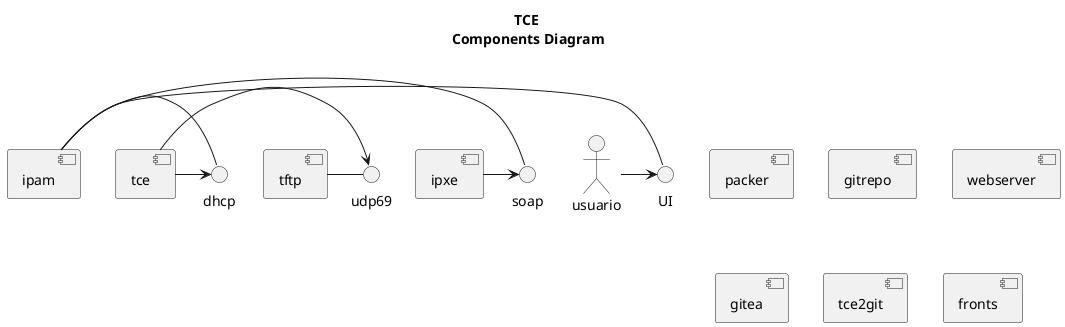 @startuml
title TCE\n Components Diagram
skinparam componentStyle uml2

actor usuario

component packer
component gitrepo
component webserver
component ipxe
component tftp
component ipam
component tce
component gitea
component tce2git
component fronts

interface dhcp
interface UI
interface soap
interface udp69

[ipam] - dhcp
[ipam] - soap
[ipam] - UI
usuario -> UI
[tce] -> dhcp
[tce] -> udp69
[ipxe] -> soap
[tftp] - udp69
@enduml
